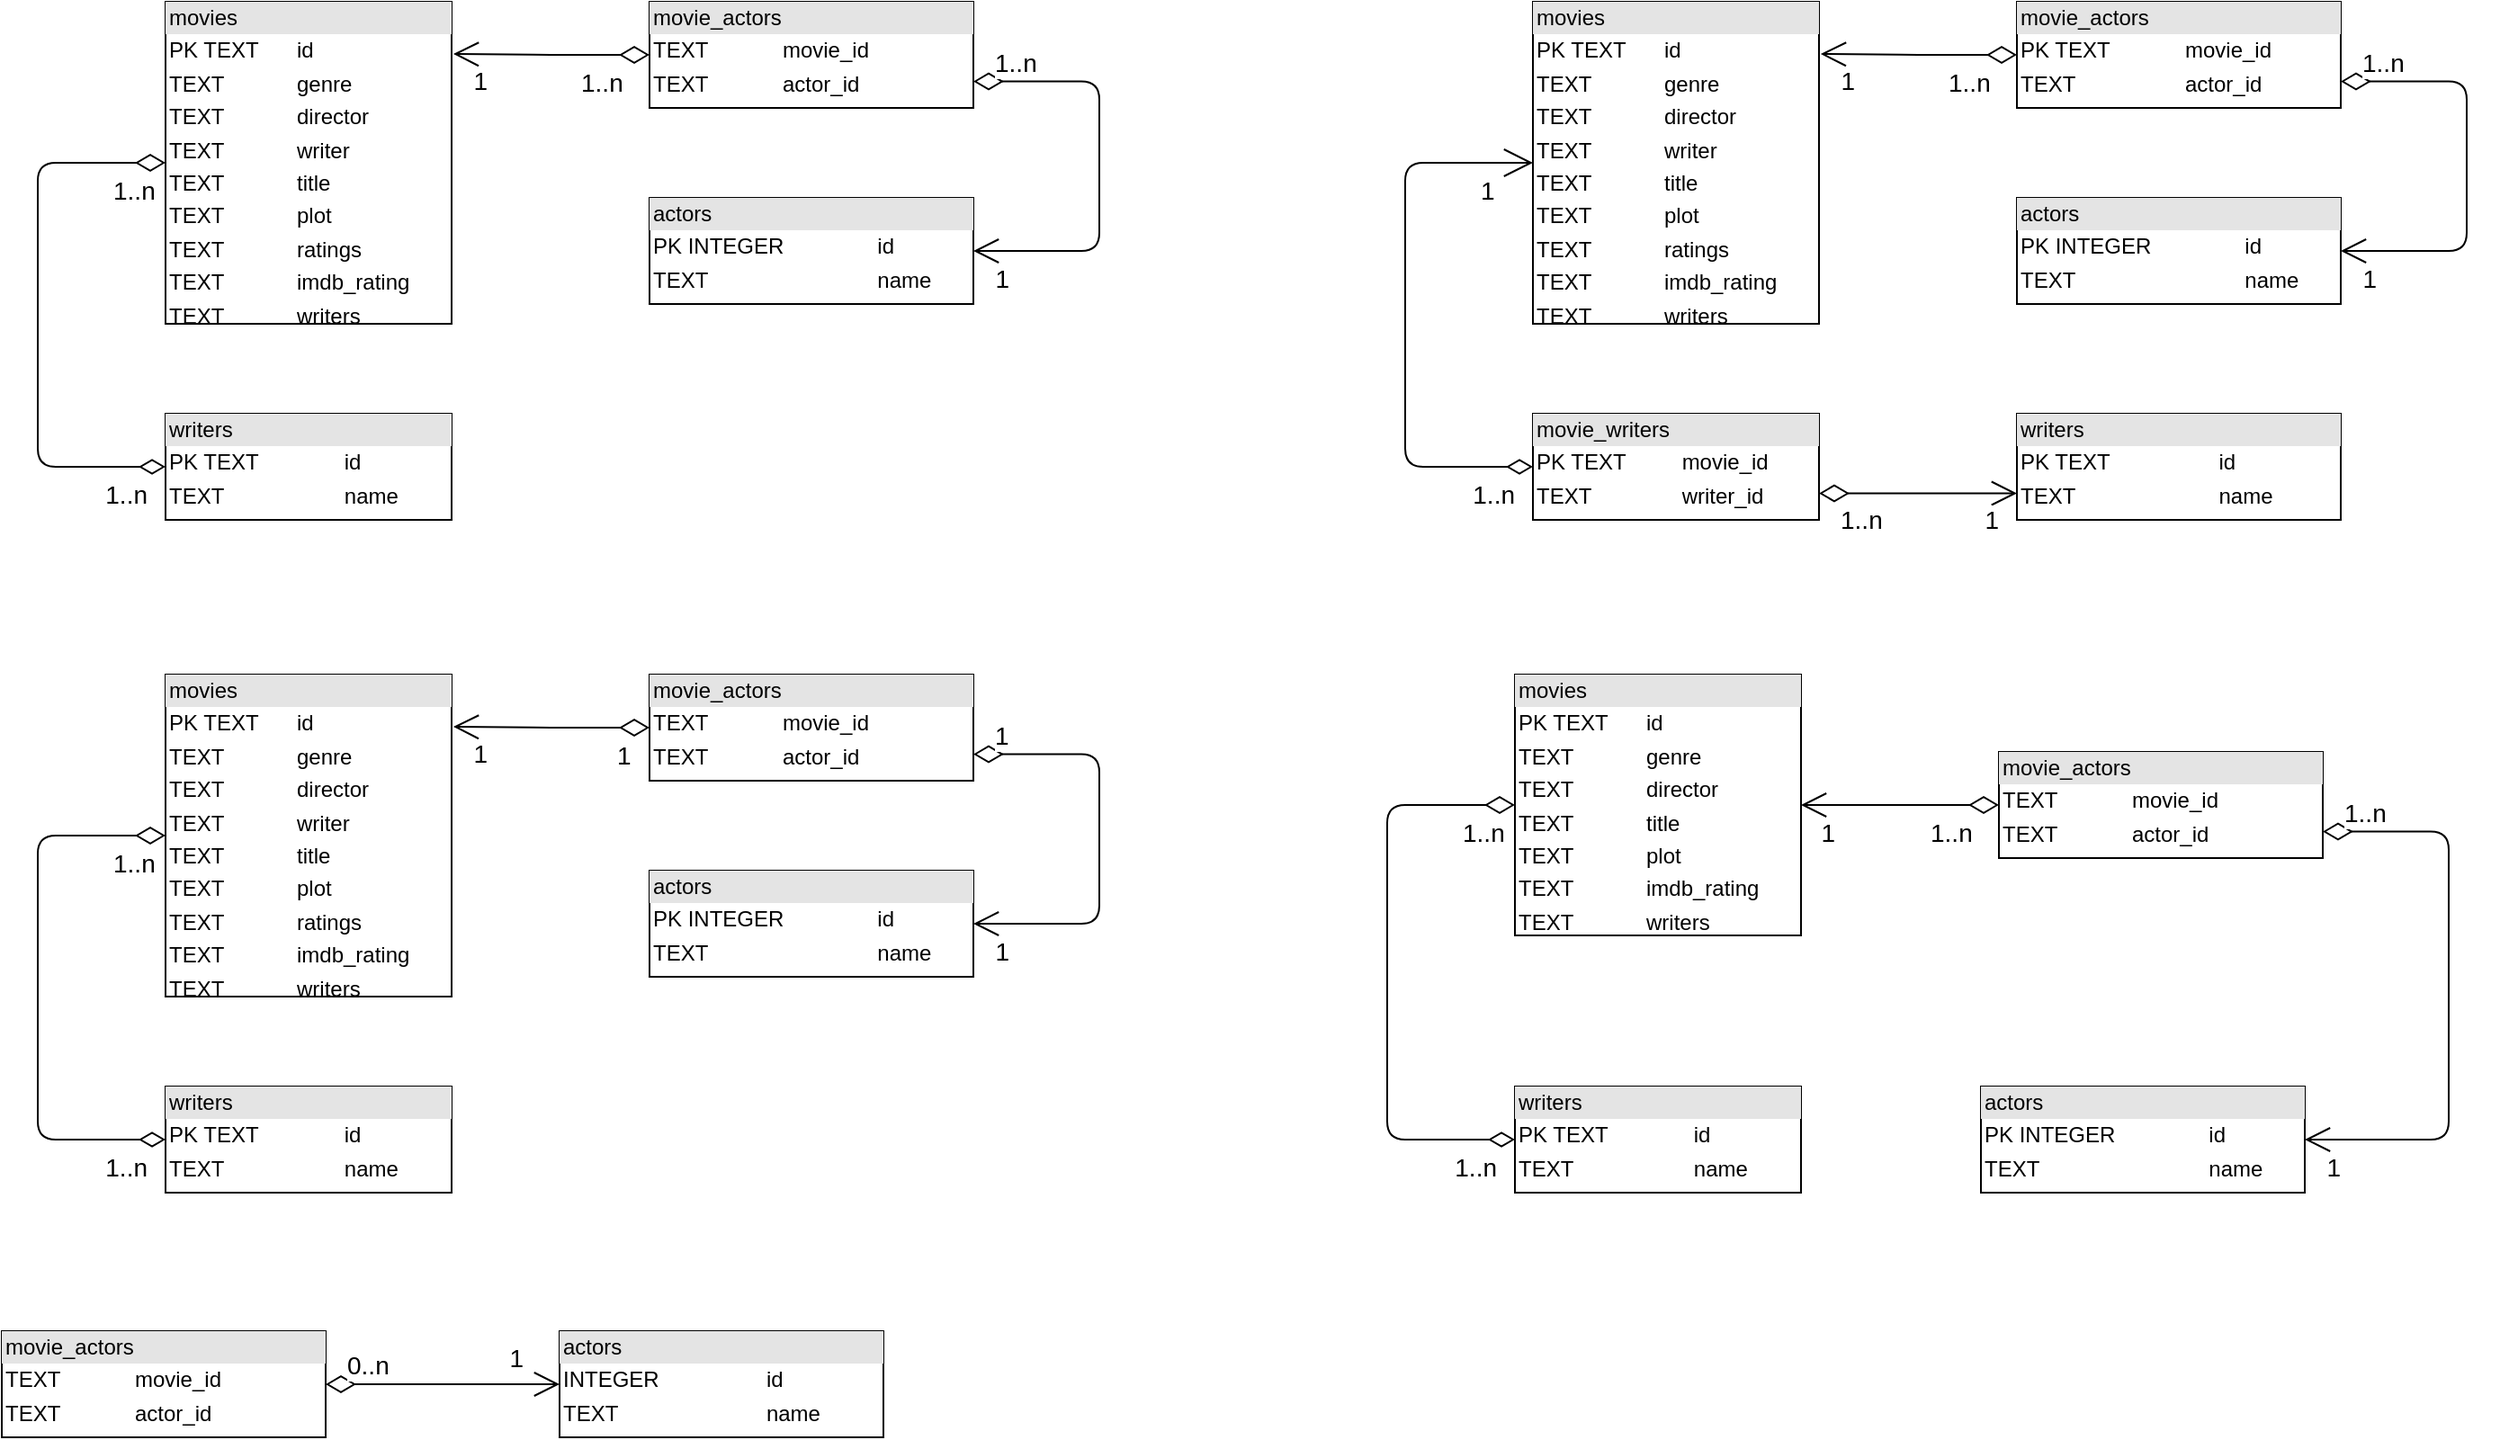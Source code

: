 <mxfile version="13.3.5" type="device"><diagram id="C5RBs43oDa-KdzZeNtuy" name="Page-1"><mxGraphModel dx="1298" dy="785" grid="1" gridSize="10" guides="1" tooltips="1" connect="1" arrows="1" fold="1" page="1" pageScale="1" pageWidth="827" pageHeight="1169" math="0" shadow="0"><root><mxCell id="WIyWlLk6GJQsqaUBKTNV-0"/><mxCell id="WIyWlLk6GJQsqaUBKTNV-1" parent="WIyWlLk6GJQsqaUBKTNV-0"/><mxCell id="XF8zZ7ev7-6yca0kaumY-0" value="&lt;div style=&quot;box-sizing: border-box ; width: 100% ; background: #e4e4e4 ; padding: 2px&quot;&gt;movies&lt;/div&gt;&lt;table style=&quot;width: 100% ; font-size: 1em&quot; cellpadding=&quot;2&quot; cellspacing=&quot;0&quot;&gt;&lt;tbody&gt;&lt;tr&gt;&lt;td&gt;PK TEXT&lt;/td&gt;&lt;td&gt;id&lt;/td&gt;&lt;/tr&gt;&lt;tr&gt;&lt;td&gt;TEXT&lt;/td&gt;&lt;td&gt;genre&lt;/td&gt;&lt;/tr&gt;&lt;tr&gt;&lt;td&gt;TEXT&lt;/td&gt;&lt;td&gt;director&lt;br&gt;&lt;/td&gt;&lt;/tr&gt;&lt;tr&gt;&lt;td&gt;TEXT&lt;/td&gt;&lt;td&gt;writer&lt;/td&gt;&lt;/tr&gt;&lt;tr&gt;&lt;td&gt;TEXT&lt;/td&gt;&lt;td&gt;title&lt;/td&gt;&lt;/tr&gt;&lt;tr&gt;&lt;td&gt;TEXT&lt;/td&gt;&lt;td&gt;plot&lt;/td&gt;&lt;/tr&gt;&lt;tr&gt;&lt;td&gt;TEXT&lt;/td&gt;&lt;td&gt;ratings&lt;/td&gt;&lt;/tr&gt;&lt;tr&gt;&lt;td&gt;TEXT&lt;/td&gt;&lt;td&gt;imdb_rating&lt;/td&gt;&lt;/tr&gt;&lt;tr&gt;&lt;td&gt;TEXT&lt;/td&gt;&lt;td&gt;writers&lt;/td&gt;&lt;/tr&gt;&lt;/tbody&gt;&lt;/table&gt;" style="verticalAlign=top;align=left;overflow=fill;html=1;" vertex="1" parent="WIyWlLk6GJQsqaUBKTNV-1"><mxGeometry x="181" y="211" width="159" height="179" as="geometry"/></mxCell><mxCell id="XF8zZ7ev7-6yca0kaumY-1" value="&lt;div style=&quot;box-sizing: border-box ; width: 100% ; background: #e4e4e4 ; padding: 2px&quot;&gt;movie_actors&lt;/div&gt;&lt;table style=&quot;width: 100% ; font-size: 1em&quot; cellpadding=&quot;2&quot; cellspacing=&quot;0&quot;&gt;&lt;tbody&gt;&lt;tr&gt;&lt;td&gt;TEXT&lt;/td&gt;&lt;td&gt;movie_id&lt;/td&gt;&lt;/tr&gt;&lt;tr&gt;&lt;td&gt;TEXT&lt;/td&gt;&lt;td&gt;actor_id&lt;/td&gt;&lt;/tr&gt;&lt;/tbody&gt;&lt;/table&gt;" style="verticalAlign=top;align=left;overflow=fill;html=1;" vertex="1" parent="WIyWlLk6GJQsqaUBKTNV-1"><mxGeometry x="450" y="211" width="180" height="59" as="geometry"/></mxCell><mxCell id="XF8zZ7ev7-6yca0kaumY-2" value="&lt;div style=&quot;box-sizing: border-box ; width: 100% ; background: #e4e4e4 ; padding: 2px&quot;&gt;actors&lt;/div&gt;&lt;table style=&quot;width: 100% ; font-size: 1em&quot; cellpadding=&quot;2&quot; cellspacing=&quot;0&quot;&gt;&lt;tbody&gt;&lt;tr&gt;&lt;td&gt;PK INTEGER&lt;/td&gt;&lt;td&gt;id&lt;/td&gt;&lt;/tr&gt;&lt;tr&gt;&lt;td&gt;TEXT&lt;/td&gt;&lt;td&gt;name&lt;/td&gt;&lt;/tr&gt;&lt;/tbody&gt;&lt;/table&gt;" style="verticalAlign=top;align=left;overflow=fill;html=1;" vertex="1" parent="WIyWlLk6GJQsqaUBKTNV-1"><mxGeometry x="450" y="320" width="180" height="59" as="geometry"/></mxCell><mxCell id="XF8zZ7ev7-6yca0kaumY-3" value="" style="endArrow=open;html=1;endSize=12;startArrow=diamondThin;startSize=14;startFill=0;edgeStyle=orthogonalEdgeStyle;exitX=0;exitY=0.5;exitDx=0;exitDy=0;entryX=1.006;entryY=0.162;entryDx=0;entryDy=0;entryPerimeter=0;" edge="1" parent="WIyWlLk6GJQsqaUBKTNV-1" source="XF8zZ7ev7-6yca0kaumY-1" target="XF8zZ7ev7-6yca0kaumY-0"><mxGeometry relative="1" as="geometry"><mxPoint x="300" y="440" as="sourcePoint"/><mxPoint x="460" y="440" as="targetPoint"/></mxGeometry></mxCell><mxCell id="XF8zZ7ev7-6yca0kaumY-4" value="1..n" style="resizable=0;html=1;align=left;verticalAlign=top;labelBackgroundColor=#ffffff;fontSize=14;" connectable="0" vertex="1" parent="XF8zZ7ev7-6yca0kaumY-3"><mxGeometry x="-1" relative="1" as="geometry"><mxPoint x="-40" as="offset"/></mxGeometry></mxCell><mxCell id="XF8zZ7ev7-6yca0kaumY-5" value="1" style="resizable=0;html=1;align=right;verticalAlign=top;labelBackgroundColor=#ffffff;fontSize=14;" connectable="0" vertex="1" parent="XF8zZ7ev7-6yca0kaumY-3"><mxGeometry x="1" relative="1" as="geometry"><mxPoint x="19.5" as="offset"/></mxGeometry></mxCell><mxCell id="XF8zZ7ev7-6yca0kaumY-6" value="" style="endArrow=open;html=1;endSize=12;startArrow=diamondThin;startSize=14;startFill=0;edgeStyle=orthogonalEdgeStyle;exitX=1;exitY=0.75;exitDx=0;exitDy=0;entryX=1;entryY=0.5;entryDx=0;entryDy=0;" edge="1" parent="WIyWlLk6GJQsqaUBKTNV-1" source="XF8zZ7ev7-6yca0kaumY-1" target="XF8zZ7ev7-6yca0kaumY-2"><mxGeometry relative="1" as="geometry"><mxPoint x="580" y="380" as="sourcePoint"/><mxPoint x="750" y="480" as="targetPoint"/><Array as="points"><mxPoint x="700" y="255"/><mxPoint x="700" y="350"/></Array></mxGeometry></mxCell><mxCell id="XF8zZ7ev7-6yca0kaumY-7" value="1..n" style="resizable=0;html=1;align=left;verticalAlign=top;labelBackgroundColor=#ffffff;fontSize=14;" connectable="0" vertex="1" parent="XF8zZ7ev7-6yca0kaumY-6"><mxGeometry x="-1" relative="1" as="geometry"><mxPoint x="10" y="-25.25" as="offset"/></mxGeometry></mxCell><mxCell id="XF8zZ7ev7-6yca0kaumY-8" value="1" style="resizable=0;html=1;align=right;verticalAlign=top;labelBackgroundColor=#ffffff;fontSize=14;" connectable="0" vertex="1" parent="XF8zZ7ev7-6yca0kaumY-6"><mxGeometry x="1" relative="1" as="geometry"><mxPoint x="19.8" as="offset"/></mxGeometry></mxCell><mxCell id="XF8zZ7ev7-6yca0kaumY-9" value="&lt;div style=&quot;box-sizing: border-box ; width: 100% ; background: #e4e4e4 ; padding: 2px&quot;&gt;writers&lt;/div&gt;&lt;table style=&quot;width: 100% ; font-size: 1em&quot; cellpadding=&quot;2&quot; cellspacing=&quot;0&quot;&gt;&lt;tbody&gt;&lt;tr&gt;&lt;td&gt;PK TEXT&lt;/td&gt;&lt;td&gt;id&lt;/td&gt;&lt;/tr&gt;&lt;tr&gt;&lt;td&gt;TEXT&lt;/td&gt;&lt;td&gt;name&lt;/td&gt;&lt;/tr&gt;&lt;/tbody&gt;&lt;/table&gt;" style="verticalAlign=top;align=left;overflow=fill;html=1;" vertex="1" parent="WIyWlLk6GJQsqaUBKTNV-1"><mxGeometry x="181" y="440" width="159" height="59" as="geometry"/></mxCell><mxCell id="XF8zZ7ev7-6yca0kaumY-10" value="" style="endArrow=diamondThin;html=1;endSize=12;startArrow=diamondThin;startSize=14;startFill=0;edgeStyle=orthogonalEdgeStyle;exitX=0;exitY=0.5;exitDx=0;exitDy=0;entryX=0;entryY=0.5;entryDx=0;entryDy=0;endFill=0;" edge="1" parent="WIyWlLk6GJQsqaUBKTNV-1" source="XF8zZ7ev7-6yca0kaumY-0" target="XF8zZ7ev7-6yca0kaumY-9"><mxGeometry relative="1" as="geometry"><mxPoint x="60" y="440" as="sourcePoint"/><mxPoint x="220" y="440" as="targetPoint"/><Array as="points"><mxPoint x="110" y="301"/><mxPoint x="110" y="470"/></Array></mxGeometry></mxCell><mxCell id="XF8zZ7ev7-6yca0kaumY-11" value="1..n" style="resizable=0;html=1;align=left;verticalAlign=top;labelBackgroundColor=#ffffff;fontSize=14;" connectable="0" vertex="1" parent="XF8zZ7ev7-6yca0kaumY-10"><mxGeometry x="-1" relative="1" as="geometry"><mxPoint x="-31" as="offset"/></mxGeometry></mxCell><mxCell id="XF8zZ7ev7-6yca0kaumY-12" value="1..n" style="resizable=0;html=1;align=right;verticalAlign=top;labelBackgroundColor=#ffffff;fontSize=14;" connectable="0" vertex="1" parent="XF8zZ7ev7-6yca0kaumY-10"><mxGeometry x="1" relative="1" as="geometry"><mxPoint x="-10" as="offset"/></mxGeometry></mxCell><mxCell id="XF8zZ7ev7-6yca0kaumY-13" value="&lt;div style=&quot;box-sizing: border-box ; width: 100% ; background: #e4e4e4 ; padding: 2px&quot;&gt;movies&lt;/div&gt;&lt;table style=&quot;width: 100% ; font-size: 1em&quot; cellpadding=&quot;2&quot; cellspacing=&quot;0&quot;&gt;&lt;tbody&gt;&lt;tr&gt;&lt;td&gt;PK TEXT&lt;br&gt;&lt;/td&gt;&lt;td&gt;id&lt;/td&gt;&lt;/tr&gt;&lt;tr&gt;&lt;td&gt;TEXT&lt;br&gt;&lt;/td&gt;&lt;td&gt;genre&lt;/td&gt;&lt;/tr&gt;&lt;tr&gt;&lt;td&gt;TEXT&lt;/td&gt;&lt;td&gt;director&lt;br&gt;&lt;/td&gt;&lt;/tr&gt;&lt;tr&gt;&lt;td&gt;TEXT&lt;br&gt;&lt;/td&gt;&lt;td&gt;writer&lt;/td&gt;&lt;/tr&gt;&lt;tr&gt;&lt;td&gt;TEXT&lt;br&gt;&lt;/td&gt;&lt;td&gt;title&lt;/td&gt;&lt;/tr&gt;&lt;tr&gt;&lt;td&gt;TEXT&lt;br&gt;&lt;/td&gt;&lt;td&gt;plot&lt;/td&gt;&lt;/tr&gt;&lt;tr&gt;&lt;td&gt;TEXT&lt;br&gt;&lt;/td&gt;&lt;td&gt;ratings&lt;/td&gt;&lt;/tr&gt;&lt;tr&gt;&lt;td&gt;TEXT&lt;br&gt;&lt;/td&gt;&lt;td&gt;imdb_rating&lt;/td&gt;&lt;/tr&gt;&lt;tr&gt;&lt;td&gt;TEXT&lt;br&gt;&lt;/td&gt;&lt;td&gt;writers&lt;/td&gt;&lt;/tr&gt;&lt;/tbody&gt;&lt;/table&gt;" style="verticalAlign=top;align=left;overflow=fill;html=1;" vertex="1" parent="WIyWlLk6GJQsqaUBKTNV-1"><mxGeometry x="181" y="585" width="159" height="179" as="geometry"/></mxCell><mxCell id="XF8zZ7ev7-6yca0kaumY-14" value="&lt;div style=&quot;box-sizing: border-box ; width: 100% ; background: #e4e4e4 ; padding: 2px&quot;&gt;movie_actors&lt;/div&gt;&lt;table style=&quot;width: 100% ; font-size: 1em&quot; cellpadding=&quot;2&quot; cellspacing=&quot;0&quot;&gt;&lt;tbody&gt;&lt;tr&gt;&lt;td&gt;TEXT&lt;br&gt;&lt;/td&gt;&lt;td&gt;movie_id&lt;/td&gt;&lt;/tr&gt;&lt;tr&gt;&lt;td&gt;TEXT&lt;br&gt;&lt;/td&gt;&lt;td&gt;actor_id&lt;/td&gt;&lt;/tr&gt;&lt;/tbody&gt;&lt;/table&gt;" style="verticalAlign=top;align=left;overflow=fill;html=1;" vertex="1" parent="WIyWlLk6GJQsqaUBKTNV-1"><mxGeometry x="450" y="585" width="180" height="59" as="geometry"/></mxCell><mxCell id="XF8zZ7ev7-6yca0kaumY-15" value="&lt;div style=&quot;box-sizing: border-box ; width: 100% ; background: #e4e4e4 ; padding: 2px&quot;&gt;actors&lt;/div&gt;&lt;table style=&quot;width: 100% ; font-size: 1em&quot; cellpadding=&quot;2&quot; cellspacing=&quot;0&quot;&gt;&lt;tbody&gt;&lt;tr&gt;&lt;td&gt;PK INTEGER&lt;/td&gt;&lt;td&gt;id&lt;/td&gt;&lt;/tr&gt;&lt;tr&gt;&lt;td&gt;TEXT&lt;br&gt;&lt;/td&gt;&lt;td&gt;name&lt;/td&gt;&lt;/tr&gt;&lt;/tbody&gt;&lt;/table&gt;" style="verticalAlign=top;align=left;overflow=fill;html=1;" vertex="1" parent="WIyWlLk6GJQsqaUBKTNV-1"><mxGeometry x="450" y="694" width="180" height="59" as="geometry"/></mxCell><mxCell id="XF8zZ7ev7-6yca0kaumY-16" value="" style="endArrow=open;html=1;endSize=12;startArrow=diamondThin;startSize=14;startFill=0;edgeStyle=orthogonalEdgeStyle;exitX=0;exitY=0.5;exitDx=0;exitDy=0;entryX=1.006;entryY=0.162;entryDx=0;entryDy=0;entryPerimeter=0;" edge="1" parent="WIyWlLk6GJQsqaUBKTNV-1" source="XF8zZ7ev7-6yca0kaumY-14" target="XF8zZ7ev7-6yca0kaumY-13"><mxGeometry relative="1" as="geometry"><mxPoint x="300" y="814" as="sourcePoint"/><mxPoint x="460" y="814" as="targetPoint"/></mxGeometry></mxCell><mxCell id="XF8zZ7ev7-6yca0kaumY-17" value="1" style="resizable=0;html=1;align=left;verticalAlign=top;labelBackgroundColor=#ffffff;fontSize=14;" connectable="0" vertex="1" parent="XF8zZ7ev7-6yca0kaumY-16"><mxGeometry x="-1" relative="1" as="geometry"><mxPoint x="-20" as="offset"/></mxGeometry></mxCell><mxCell id="XF8zZ7ev7-6yca0kaumY-18" value="1" style="resizable=0;html=1;align=right;verticalAlign=top;labelBackgroundColor=#ffffff;fontSize=14;" connectable="0" vertex="1" parent="XF8zZ7ev7-6yca0kaumY-16"><mxGeometry x="1" relative="1" as="geometry"><mxPoint x="19.5" as="offset"/></mxGeometry></mxCell><mxCell id="XF8zZ7ev7-6yca0kaumY-19" value="" style="endArrow=open;html=1;endSize=12;startArrow=diamondThin;startSize=14;startFill=0;edgeStyle=orthogonalEdgeStyle;exitX=1;exitY=0.75;exitDx=0;exitDy=0;entryX=1;entryY=0.5;entryDx=0;entryDy=0;" edge="1" parent="WIyWlLk6GJQsqaUBKTNV-1" source="XF8zZ7ev7-6yca0kaumY-14" target="XF8zZ7ev7-6yca0kaumY-15"><mxGeometry relative="1" as="geometry"><mxPoint x="580" y="754" as="sourcePoint"/><mxPoint x="750" y="854" as="targetPoint"/><Array as="points"><mxPoint x="700" y="629"/><mxPoint x="700" y="724"/></Array></mxGeometry></mxCell><mxCell id="XF8zZ7ev7-6yca0kaumY-20" value="1" style="resizable=0;html=1;align=left;verticalAlign=top;labelBackgroundColor=#ffffff;fontSize=14;" connectable="0" vertex="1" parent="XF8zZ7ev7-6yca0kaumY-19"><mxGeometry x="-1" relative="1" as="geometry"><mxPoint x="10" y="-25.25" as="offset"/></mxGeometry></mxCell><mxCell id="XF8zZ7ev7-6yca0kaumY-21" value="1" style="resizable=0;html=1;align=right;verticalAlign=top;labelBackgroundColor=#ffffff;fontSize=14;" connectable="0" vertex="1" parent="XF8zZ7ev7-6yca0kaumY-19"><mxGeometry x="1" relative="1" as="geometry"><mxPoint x="19.8" as="offset"/></mxGeometry></mxCell><mxCell id="XF8zZ7ev7-6yca0kaumY-22" value="&lt;div style=&quot;box-sizing: border-box ; width: 100% ; background: #e4e4e4 ; padding: 2px&quot;&gt;writers&lt;/div&gt;&lt;table style=&quot;width: 100% ; font-size: 1em&quot; cellpadding=&quot;2&quot; cellspacing=&quot;0&quot;&gt;&lt;tbody&gt;&lt;tr&gt;&lt;td&gt;PK TEXT&lt;br&gt;&lt;/td&gt;&lt;td&gt;id&lt;/td&gt;&lt;/tr&gt;&lt;tr&gt;&lt;td&gt;TEXT&lt;br&gt;&lt;/td&gt;&lt;td&gt;name&lt;/td&gt;&lt;/tr&gt;&lt;/tbody&gt;&lt;/table&gt;" style="verticalAlign=top;align=left;overflow=fill;html=1;" vertex="1" parent="WIyWlLk6GJQsqaUBKTNV-1"><mxGeometry x="181" y="814" width="159" height="59" as="geometry"/></mxCell><mxCell id="XF8zZ7ev7-6yca0kaumY-23" value="" style="endArrow=diamondThin;html=1;endSize=12;startArrow=diamondThin;startSize=14;startFill=0;edgeStyle=orthogonalEdgeStyle;exitX=0;exitY=0.5;exitDx=0;exitDy=0;entryX=0;entryY=0.5;entryDx=0;entryDy=0;endFill=0;" edge="1" parent="WIyWlLk6GJQsqaUBKTNV-1" source="XF8zZ7ev7-6yca0kaumY-13" target="XF8zZ7ev7-6yca0kaumY-22"><mxGeometry relative="1" as="geometry"><mxPoint x="60" y="814" as="sourcePoint"/><mxPoint x="220" y="814" as="targetPoint"/><Array as="points"><mxPoint x="110" y="675"/><mxPoint x="110" y="844"/></Array></mxGeometry></mxCell><mxCell id="XF8zZ7ev7-6yca0kaumY-24" value="1..n" style="resizable=0;html=1;align=left;verticalAlign=top;labelBackgroundColor=#ffffff;fontSize=14;" connectable="0" vertex="1" parent="XF8zZ7ev7-6yca0kaumY-23"><mxGeometry x="-1" relative="1" as="geometry"><mxPoint x="-31" as="offset"/></mxGeometry></mxCell><mxCell id="XF8zZ7ev7-6yca0kaumY-25" value="1..n" style="resizable=0;html=1;align=right;verticalAlign=top;labelBackgroundColor=#ffffff;fontSize=14;" connectable="0" vertex="1" parent="XF8zZ7ev7-6yca0kaumY-23"><mxGeometry x="1" relative="1" as="geometry"><mxPoint x="-10" as="offset"/></mxGeometry></mxCell><mxCell id="XF8zZ7ev7-6yca0kaumY-26" value="&lt;div style=&quot;box-sizing: border-box ; width: 100% ; background: #e4e4e4 ; padding: 2px&quot;&gt;movies&lt;/div&gt;&lt;table style=&quot;width: 100% ; font-size: 1em&quot; cellpadding=&quot;2&quot; cellspacing=&quot;0&quot;&gt;&lt;tbody&gt;&lt;tr&gt;&lt;td&gt;PK TEXT&lt;/td&gt;&lt;td&gt;id&lt;/td&gt;&lt;/tr&gt;&lt;tr&gt;&lt;td&gt;TEXT&lt;br&gt;&lt;/td&gt;&lt;td&gt;genre&lt;/td&gt;&lt;/tr&gt;&lt;tr&gt;&lt;td&gt;TEXT&lt;/td&gt;&lt;td&gt;director&lt;br&gt;&lt;/td&gt;&lt;/tr&gt;&lt;tr&gt;&lt;td&gt;TEXT&lt;br&gt;&lt;/td&gt;&lt;td&gt;writer&lt;/td&gt;&lt;/tr&gt;&lt;tr&gt;&lt;td&gt;TEXT&lt;br&gt;&lt;/td&gt;&lt;td&gt;title&lt;/td&gt;&lt;/tr&gt;&lt;tr&gt;&lt;td&gt;TEXT&lt;br&gt;&lt;/td&gt;&lt;td&gt;plot&lt;/td&gt;&lt;/tr&gt;&lt;tr&gt;&lt;td&gt;TEXT&lt;br&gt;&lt;/td&gt;&lt;td&gt;ratings&lt;/td&gt;&lt;/tr&gt;&lt;tr&gt;&lt;td&gt;TEXT&lt;br&gt;&lt;/td&gt;&lt;td&gt;imdb_rating&lt;/td&gt;&lt;/tr&gt;&lt;tr&gt;&lt;td&gt;TEXT&lt;br&gt;&lt;/td&gt;&lt;td&gt;writers&lt;/td&gt;&lt;/tr&gt;&lt;/tbody&gt;&lt;/table&gt;" style="verticalAlign=top;align=left;overflow=fill;html=1;" vertex="1" parent="WIyWlLk6GJQsqaUBKTNV-1"><mxGeometry x="941" y="211" width="159" height="179" as="geometry"/></mxCell><mxCell id="XF8zZ7ev7-6yca0kaumY-27" value="&lt;div style=&quot;box-sizing: border-box ; width: 100% ; background: #e4e4e4 ; padding: 2px&quot;&gt;movie_actors&lt;/div&gt;&lt;table style=&quot;width: 100% ; font-size: 1em&quot; cellpadding=&quot;2&quot; cellspacing=&quot;0&quot;&gt;&lt;tbody&gt;&lt;tr&gt;&lt;td&gt;PK TEXT&lt;br&gt;&lt;/td&gt;&lt;td&gt;movie_id&lt;/td&gt;&lt;/tr&gt;&lt;tr&gt;&lt;td&gt;TEXT&lt;br&gt;&lt;/td&gt;&lt;td&gt;actor_id&lt;/td&gt;&lt;/tr&gt;&lt;/tbody&gt;&lt;/table&gt;" style="verticalAlign=top;align=left;overflow=fill;html=1;" vertex="1" parent="WIyWlLk6GJQsqaUBKTNV-1"><mxGeometry x="1210" y="211" width="180" height="59" as="geometry"/></mxCell><mxCell id="XF8zZ7ev7-6yca0kaumY-28" value="&lt;div style=&quot;box-sizing: border-box ; width: 100% ; background: #e4e4e4 ; padding: 2px&quot;&gt;actors&lt;/div&gt;&lt;table style=&quot;width: 100% ; font-size: 1em&quot; cellpadding=&quot;2&quot; cellspacing=&quot;0&quot;&gt;&lt;tbody&gt;&lt;tr&gt;&lt;td&gt;PK INTEGER&lt;/td&gt;&lt;td&gt;id&lt;/td&gt;&lt;/tr&gt;&lt;tr&gt;&lt;td&gt;TEXT&lt;br&gt;&lt;/td&gt;&lt;td&gt;name&lt;/td&gt;&lt;/tr&gt;&lt;/tbody&gt;&lt;/table&gt;" style="verticalAlign=top;align=left;overflow=fill;html=1;" vertex="1" parent="WIyWlLk6GJQsqaUBKTNV-1"><mxGeometry x="1210" y="320" width="180" height="59" as="geometry"/></mxCell><mxCell id="XF8zZ7ev7-6yca0kaumY-29" value="" style="endArrow=open;html=1;endSize=12;startArrow=diamondThin;startSize=14;startFill=0;edgeStyle=orthogonalEdgeStyle;exitX=0;exitY=0.5;exitDx=0;exitDy=0;entryX=1.006;entryY=0.162;entryDx=0;entryDy=0;entryPerimeter=0;" edge="1" parent="WIyWlLk6GJQsqaUBKTNV-1" source="XF8zZ7ev7-6yca0kaumY-27" target="XF8zZ7ev7-6yca0kaumY-26"><mxGeometry relative="1" as="geometry"><mxPoint x="1060" y="440" as="sourcePoint"/><mxPoint x="1220" y="440" as="targetPoint"/></mxGeometry></mxCell><mxCell id="XF8zZ7ev7-6yca0kaumY-30" value="1..n" style="resizable=0;html=1;align=left;verticalAlign=top;labelBackgroundColor=#ffffff;fontSize=14;" connectable="0" vertex="1" parent="XF8zZ7ev7-6yca0kaumY-29"><mxGeometry x="-1" relative="1" as="geometry"><mxPoint x="-40" as="offset"/></mxGeometry></mxCell><mxCell id="XF8zZ7ev7-6yca0kaumY-31" value="1" style="resizable=0;html=1;align=right;verticalAlign=top;labelBackgroundColor=#ffffff;fontSize=14;" connectable="0" vertex="1" parent="XF8zZ7ev7-6yca0kaumY-29"><mxGeometry x="1" relative="1" as="geometry"><mxPoint x="19.5" as="offset"/></mxGeometry></mxCell><mxCell id="XF8zZ7ev7-6yca0kaumY-32" value="" style="endArrow=open;html=1;endSize=12;startArrow=diamondThin;startSize=14;startFill=0;edgeStyle=orthogonalEdgeStyle;exitX=1;exitY=0.75;exitDx=0;exitDy=0;entryX=1;entryY=0.5;entryDx=0;entryDy=0;" edge="1" parent="WIyWlLk6GJQsqaUBKTNV-1" source="XF8zZ7ev7-6yca0kaumY-27" target="XF8zZ7ev7-6yca0kaumY-28"><mxGeometry relative="1" as="geometry"><mxPoint x="1340" y="380" as="sourcePoint"/><mxPoint x="1510" y="480" as="targetPoint"/><Array as="points"><mxPoint x="1460" y="255"/><mxPoint x="1460" y="350"/></Array></mxGeometry></mxCell><mxCell id="XF8zZ7ev7-6yca0kaumY-33" value="1..n" style="resizable=0;html=1;align=left;verticalAlign=top;labelBackgroundColor=#ffffff;fontSize=14;" connectable="0" vertex="1" parent="XF8zZ7ev7-6yca0kaumY-32"><mxGeometry x="-1" relative="1" as="geometry"><mxPoint x="10" y="-25.25" as="offset"/></mxGeometry></mxCell><mxCell id="XF8zZ7ev7-6yca0kaumY-34" value="1" style="resizable=0;html=1;align=right;verticalAlign=top;labelBackgroundColor=#ffffff;fontSize=14;" connectable="0" vertex="1" parent="XF8zZ7ev7-6yca0kaumY-32"><mxGeometry x="1" relative="1" as="geometry"><mxPoint x="19.8" as="offset"/></mxGeometry></mxCell><mxCell id="XF8zZ7ev7-6yca0kaumY-35" value="&lt;div style=&quot;box-sizing: border-box ; width: 100% ; background: #e4e4e4 ; padding: 2px&quot;&gt;writers&lt;/div&gt;&lt;table style=&quot;width: 100% ; font-size: 1em&quot; cellpadding=&quot;2&quot; cellspacing=&quot;0&quot;&gt;&lt;tbody&gt;&lt;tr&gt;&lt;td&gt;PK TEXT&lt;br&gt;&lt;/td&gt;&lt;td&gt;id&lt;/td&gt;&lt;/tr&gt;&lt;tr&gt;&lt;td&gt;TEXT&lt;br&gt;&lt;/td&gt;&lt;td&gt;name&lt;/td&gt;&lt;/tr&gt;&lt;/tbody&gt;&lt;/table&gt;" style="verticalAlign=top;align=left;overflow=fill;html=1;" vertex="1" parent="WIyWlLk6GJQsqaUBKTNV-1"><mxGeometry x="1210" y="440" width="180" height="59" as="geometry"/></mxCell><mxCell id="XF8zZ7ev7-6yca0kaumY-36" value="" style="endArrow=diamondThin;html=1;endSize=12;startArrow=open;startSize=14;startFill=0;edgeStyle=orthogonalEdgeStyle;exitX=0;exitY=0.5;exitDx=0;exitDy=0;entryX=0;entryY=0.5;entryDx=0;entryDy=0;endFill=0;" edge="1" parent="WIyWlLk6GJQsqaUBKTNV-1" source="XF8zZ7ev7-6yca0kaumY-26" target="XF8zZ7ev7-6yca0kaumY-40"><mxGeometry relative="1" as="geometry"><mxPoint x="820" y="440" as="sourcePoint"/><mxPoint x="980" y="440" as="targetPoint"/><Array as="points"><mxPoint x="870" y="301"/><mxPoint x="870" y="470"/></Array></mxGeometry></mxCell><mxCell id="XF8zZ7ev7-6yca0kaumY-37" value="1" style="resizable=0;html=1;align=left;verticalAlign=top;labelBackgroundColor=#ffffff;fontSize=14;" connectable="0" vertex="1" parent="XF8zZ7ev7-6yca0kaumY-36"><mxGeometry x="-1" relative="1" as="geometry"><mxPoint x="-31" as="offset"/></mxGeometry></mxCell><mxCell id="XF8zZ7ev7-6yca0kaumY-38" value="1..n" style="resizable=0;html=1;align=right;verticalAlign=top;labelBackgroundColor=#ffffff;fontSize=14;" connectable="0" vertex="1" parent="XF8zZ7ev7-6yca0kaumY-36"><mxGeometry x="1" relative="1" as="geometry"><mxPoint x="-10" as="offset"/></mxGeometry></mxCell><mxCell id="XF8zZ7ev7-6yca0kaumY-40" value="&lt;div style=&quot;box-sizing: border-box ; width: 100% ; background: #e4e4e4 ; padding: 2px&quot;&gt;movie_writers&lt;/div&gt;&lt;table style=&quot;width: 100% ; font-size: 1em&quot; cellpadding=&quot;2&quot; cellspacing=&quot;0&quot;&gt;&lt;tbody&gt;&lt;tr&gt;&lt;td&gt;PK TEXT&lt;br&gt;&lt;/td&gt;&lt;td&gt;movie_id&lt;/td&gt;&lt;/tr&gt;&lt;tr&gt;&lt;td&gt;TEXT&lt;br&gt;&lt;/td&gt;&lt;td&gt;writer_id&lt;/td&gt;&lt;/tr&gt;&lt;/tbody&gt;&lt;/table&gt;" style="verticalAlign=top;align=left;overflow=fill;html=1;" vertex="1" parent="WIyWlLk6GJQsqaUBKTNV-1"><mxGeometry x="941" y="440" width="159" height="59" as="geometry"/></mxCell><mxCell id="XF8zZ7ev7-6yca0kaumY-41" value="" style="endArrow=open;html=1;endSize=12;startArrow=diamondThin;startSize=14;startFill=0;edgeStyle=orthogonalEdgeStyle;exitX=1;exitY=0.75;exitDx=0;exitDy=0;entryX=0;entryY=0.75;entryDx=0;entryDy=0;" edge="1" parent="WIyWlLk6GJQsqaUBKTNV-1" source="XF8zZ7ev7-6yca0kaumY-40" target="XF8zZ7ev7-6yca0kaumY-35"><mxGeometry relative="1" as="geometry"><mxPoint x="1219.05" y="550.5" as="sourcePoint"/><mxPoint x="1110.004" y="549.998" as="targetPoint"/></mxGeometry></mxCell><mxCell id="XF8zZ7ev7-6yca0kaumY-42" value="1..n" style="resizable=0;html=1;align=left;verticalAlign=top;labelBackgroundColor=#ffffff;fontSize=14;" connectable="0" vertex="1" parent="XF8zZ7ev7-6yca0kaumY-41"><mxGeometry x="-1" relative="1" as="geometry"><mxPoint x="10" as="offset"/></mxGeometry></mxCell><mxCell id="XF8zZ7ev7-6yca0kaumY-43" value="1" style="resizable=0;html=1;align=right;verticalAlign=top;labelBackgroundColor=#ffffff;fontSize=14;" connectable="0" vertex="1" parent="XF8zZ7ev7-6yca0kaumY-41"><mxGeometry x="1" relative="1" as="geometry"><mxPoint x="-10" as="offset"/></mxGeometry></mxCell><mxCell id="XF8zZ7ev7-6yca0kaumY-44" value="&lt;div style=&quot;box-sizing: border-box ; width: 100% ; background: #e4e4e4 ; padding: 2px&quot;&gt;movies&lt;/div&gt;&lt;table style=&quot;width: 100% ; font-size: 1em&quot; cellpadding=&quot;2&quot; cellspacing=&quot;0&quot;&gt;&lt;tbody&gt;&lt;tr&gt;&lt;td&gt;PK TEXT&lt;br&gt;&lt;/td&gt;&lt;td&gt;id&lt;/td&gt;&lt;/tr&gt;&lt;tr&gt;&lt;td&gt;TEXT&lt;br&gt;&lt;/td&gt;&lt;td&gt;genre&lt;/td&gt;&lt;/tr&gt;&lt;tr&gt;&lt;td&gt;TEXT&lt;/td&gt;&lt;td&gt;director&lt;br&gt;&lt;/td&gt;&lt;/tr&gt;&lt;tr&gt;&lt;td&gt;TEXT&lt;br&gt;&lt;/td&gt;&lt;td&gt;title&lt;/td&gt;&lt;/tr&gt;&lt;tr&gt;&lt;td&gt;TEXT&lt;br&gt;&lt;/td&gt;&lt;td&gt;plot&lt;/td&gt;&lt;/tr&gt;&lt;tr&gt;&lt;td&gt;TEXT&lt;br&gt;&lt;/td&gt;&lt;td&gt;imdb_rating&lt;/td&gt;&lt;/tr&gt;&lt;tr&gt;&lt;td&gt;TEXT&lt;br&gt;&lt;/td&gt;&lt;td&gt;writers&lt;/td&gt;&lt;/tr&gt;&lt;/tbody&gt;&lt;/table&gt;" style="verticalAlign=top;align=left;overflow=fill;html=1;" vertex="1" parent="WIyWlLk6GJQsqaUBKTNV-1"><mxGeometry x="931" y="585" width="159" height="145" as="geometry"/></mxCell><mxCell id="XF8zZ7ev7-6yca0kaumY-45" value="&lt;div style=&quot;box-sizing: border-box ; width: 100% ; background: #e4e4e4 ; padding: 2px&quot;&gt;movie_actors&lt;/div&gt;&lt;table style=&quot;width: 100% ; font-size: 1em&quot; cellpadding=&quot;2&quot; cellspacing=&quot;0&quot;&gt;&lt;tbody&gt;&lt;tr&gt;&lt;td&gt;TEXT&lt;br&gt;&lt;/td&gt;&lt;td&gt;movie_id&lt;/td&gt;&lt;/tr&gt;&lt;tr&gt;&lt;td&gt;TEXT&lt;br&gt;&lt;/td&gt;&lt;td&gt;actor_id&lt;/td&gt;&lt;/tr&gt;&lt;/tbody&gt;&lt;/table&gt;" style="verticalAlign=top;align=left;overflow=fill;html=1;" vertex="1" parent="WIyWlLk6GJQsqaUBKTNV-1"><mxGeometry x="1200" y="628" width="180" height="59" as="geometry"/></mxCell><mxCell id="XF8zZ7ev7-6yca0kaumY-46" value="&lt;div style=&quot;box-sizing: border-box ; width: 100% ; background: #e4e4e4 ; padding: 2px&quot;&gt;actors&lt;/div&gt;&lt;table style=&quot;width: 100% ; font-size: 1em&quot; cellpadding=&quot;2&quot; cellspacing=&quot;0&quot;&gt;&lt;tbody&gt;&lt;tr&gt;&lt;td&gt;PK INTEGER&lt;/td&gt;&lt;td&gt;id&lt;/td&gt;&lt;/tr&gt;&lt;tr&gt;&lt;td&gt;TEXT&lt;/td&gt;&lt;td&gt;name&lt;/td&gt;&lt;/tr&gt;&lt;/tbody&gt;&lt;/table&gt;" style="verticalAlign=top;align=left;overflow=fill;html=1;" vertex="1" parent="WIyWlLk6GJQsqaUBKTNV-1"><mxGeometry x="1190" y="814" width="180" height="59" as="geometry"/></mxCell><mxCell id="XF8zZ7ev7-6yca0kaumY-47" value="" style="endArrow=open;html=1;endSize=12;startArrow=diamondThin;startSize=14;startFill=0;edgeStyle=orthogonalEdgeStyle;exitX=0;exitY=0.5;exitDx=0;exitDy=0;entryX=1;entryY=0.5;entryDx=0;entryDy=0;" edge="1" parent="WIyWlLk6GJQsqaUBKTNV-1" source="XF8zZ7ev7-6yca0kaumY-45" target="XF8zZ7ev7-6yca0kaumY-44"><mxGeometry relative="1" as="geometry"><mxPoint x="1050" y="814" as="sourcePoint"/><mxPoint x="1210" y="814" as="targetPoint"/></mxGeometry></mxCell><mxCell id="XF8zZ7ev7-6yca0kaumY-48" value="1..n" style="resizable=0;html=1;align=left;verticalAlign=top;labelBackgroundColor=#ffffff;fontSize=14;" connectable="0" vertex="1" parent="XF8zZ7ev7-6yca0kaumY-47"><mxGeometry x="-1" relative="1" as="geometry"><mxPoint x="-40" as="offset"/></mxGeometry></mxCell><mxCell id="XF8zZ7ev7-6yca0kaumY-49" value="1" style="resizable=0;html=1;align=right;verticalAlign=top;labelBackgroundColor=#ffffff;fontSize=14;" connectable="0" vertex="1" parent="XF8zZ7ev7-6yca0kaumY-47"><mxGeometry x="1" relative="1" as="geometry"><mxPoint x="19.5" as="offset"/></mxGeometry></mxCell><mxCell id="XF8zZ7ev7-6yca0kaumY-50" value="" style="endArrow=open;html=1;endSize=12;startArrow=diamondThin;startSize=14;startFill=0;edgeStyle=orthogonalEdgeStyle;exitX=1;exitY=0.75;exitDx=0;exitDy=0;entryX=1;entryY=0.5;entryDx=0;entryDy=0;" edge="1" parent="WIyWlLk6GJQsqaUBKTNV-1" source="XF8zZ7ev7-6yca0kaumY-45" target="XF8zZ7ev7-6yca0kaumY-46"><mxGeometry relative="1" as="geometry"><mxPoint x="1330" y="754" as="sourcePoint"/><mxPoint x="1500" y="854" as="targetPoint"/><Array as="points"><mxPoint x="1450" y="672"/><mxPoint x="1450" y="844"/></Array></mxGeometry></mxCell><mxCell id="XF8zZ7ev7-6yca0kaumY-51" value="1..n" style="resizable=0;html=1;align=left;verticalAlign=top;labelBackgroundColor=#ffffff;fontSize=14;" connectable="0" vertex="1" parent="XF8zZ7ev7-6yca0kaumY-50"><mxGeometry x="-1" relative="1" as="geometry"><mxPoint x="10" y="-25.25" as="offset"/></mxGeometry></mxCell><mxCell id="XF8zZ7ev7-6yca0kaumY-52" value="1" style="resizable=0;html=1;align=right;verticalAlign=top;labelBackgroundColor=#ffffff;fontSize=14;" connectable="0" vertex="1" parent="XF8zZ7ev7-6yca0kaumY-50"><mxGeometry x="1" relative="1" as="geometry"><mxPoint x="19.8" as="offset"/></mxGeometry></mxCell><mxCell id="XF8zZ7ev7-6yca0kaumY-53" value="&lt;div style=&quot;box-sizing: border-box ; width: 100% ; background: #e4e4e4 ; padding: 2px&quot;&gt;writers&lt;/div&gt;&lt;table style=&quot;width: 100% ; font-size: 1em&quot; cellpadding=&quot;2&quot; cellspacing=&quot;0&quot;&gt;&lt;tbody&gt;&lt;tr&gt;&lt;td&gt;PK TEXT&lt;br&gt;&lt;/td&gt;&lt;td&gt;id&lt;/td&gt;&lt;/tr&gt;&lt;tr&gt;&lt;td&gt;TEXT&lt;br&gt;&lt;/td&gt;&lt;td&gt;name&lt;/td&gt;&lt;/tr&gt;&lt;/tbody&gt;&lt;/table&gt;" style="verticalAlign=top;align=left;overflow=fill;html=1;" vertex="1" parent="WIyWlLk6GJQsqaUBKTNV-1"><mxGeometry x="931" y="814" width="159" height="59" as="geometry"/></mxCell><mxCell id="XF8zZ7ev7-6yca0kaumY-54" value="" style="endArrow=diamondThin;html=1;endSize=12;startArrow=diamondThin;startSize=14;startFill=0;edgeStyle=orthogonalEdgeStyle;exitX=0;exitY=0.5;exitDx=0;exitDy=0;entryX=0;entryY=0.5;entryDx=0;entryDy=0;endFill=0;" edge="1" parent="WIyWlLk6GJQsqaUBKTNV-1" source="XF8zZ7ev7-6yca0kaumY-44" target="XF8zZ7ev7-6yca0kaumY-53"><mxGeometry relative="1" as="geometry"><mxPoint x="810" y="814" as="sourcePoint"/><mxPoint x="970" y="814" as="targetPoint"/><Array as="points"><mxPoint x="860" y="658"/><mxPoint x="860" y="844"/></Array></mxGeometry></mxCell><mxCell id="XF8zZ7ev7-6yca0kaumY-55" value="1..n" style="resizable=0;html=1;align=left;verticalAlign=top;labelBackgroundColor=#ffffff;fontSize=14;" connectable="0" vertex="1" parent="XF8zZ7ev7-6yca0kaumY-54"><mxGeometry x="-1" relative="1" as="geometry"><mxPoint x="-31" as="offset"/></mxGeometry></mxCell><mxCell id="XF8zZ7ev7-6yca0kaumY-56" value="1..n" style="resizable=0;html=1;align=right;verticalAlign=top;labelBackgroundColor=#ffffff;fontSize=14;" connectable="0" vertex="1" parent="XF8zZ7ev7-6yca0kaumY-54"><mxGeometry x="1" relative="1" as="geometry"><mxPoint x="-10" as="offset"/></mxGeometry></mxCell><mxCell id="XF8zZ7ev7-6yca0kaumY-57" value="&lt;div style=&quot;box-sizing: border-box ; width: 100% ; background: #e4e4e4 ; padding: 2px&quot;&gt;movie_actors&lt;/div&gt;&lt;table style=&quot;width: 100% ; font-size: 1em&quot; cellpadding=&quot;2&quot; cellspacing=&quot;0&quot;&gt;&lt;tbody&gt;&lt;tr&gt;&lt;td&gt;TEXT&lt;/td&gt;&lt;td&gt;movie_id&lt;/td&gt;&lt;/tr&gt;&lt;tr&gt;&lt;td&gt;TEXT&lt;/td&gt;&lt;td&gt;actor_id&lt;/td&gt;&lt;/tr&gt;&lt;/tbody&gt;&lt;/table&gt;" style="verticalAlign=top;align=left;overflow=fill;html=1;" vertex="1" parent="WIyWlLk6GJQsqaUBKTNV-1"><mxGeometry x="90" y="950" width="180" height="59" as="geometry"/></mxCell><mxCell id="XF8zZ7ev7-6yca0kaumY-58" value="&lt;div style=&quot;box-sizing: border-box ; width: 100% ; background: #e4e4e4 ; padding: 2px&quot;&gt;actors&lt;/div&gt;&lt;table style=&quot;width: 100% ; font-size: 1em&quot; cellpadding=&quot;2&quot; cellspacing=&quot;0&quot;&gt;&lt;tbody&gt;&lt;tr&gt;&lt;td&gt;INTEGER&lt;/td&gt;&lt;td&gt;id&lt;/td&gt;&lt;/tr&gt;&lt;tr&gt;&lt;td&gt;TEXT&lt;/td&gt;&lt;td&gt;name&lt;/td&gt;&lt;/tr&gt;&lt;/tbody&gt;&lt;/table&gt;" style="verticalAlign=top;align=left;overflow=fill;html=1;" vertex="1" parent="WIyWlLk6GJQsqaUBKTNV-1"><mxGeometry x="400" y="950" width="180" height="59" as="geometry"/></mxCell><mxCell id="XF8zZ7ev7-6yca0kaumY-59" value="" style="endArrow=open;html=1;endSize=12;startArrow=diamondThin;startSize=14;startFill=0;edgeStyle=orthogonalEdgeStyle;exitX=1;exitY=0.5;exitDx=0;exitDy=0;entryX=0;entryY=0.5;entryDx=0;entryDy=0;" edge="1" parent="WIyWlLk6GJQsqaUBKTNV-1" source="XF8zZ7ev7-6yca0kaumY-57" target="XF8zZ7ev7-6yca0kaumY-58"><mxGeometry relative="1" as="geometry"><mxPoint x="220" y="1119" as="sourcePoint"/><mxPoint x="390" y="1219" as="targetPoint"/><Array as="points"><mxPoint x="340" y="980"/><mxPoint x="340" y="980"/></Array></mxGeometry></mxCell><mxCell id="XF8zZ7ev7-6yca0kaumY-60" value="0..n" style="resizable=0;html=1;align=left;verticalAlign=top;labelBackgroundColor=#ffffff;fontSize=14;" connectable="0" vertex="1" parent="XF8zZ7ev7-6yca0kaumY-59"><mxGeometry x="-1" relative="1" as="geometry"><mxPoint x="10" y="-25.25" as="offset"/></mxGeometry></mxCell><mxCell id="XF8zZ7ev7-6yca0kaumY-61" value="1" style="resizable=0;html=1;align=right;verticalAlign=top;labelBackgroundColor=#ffffff;fontSize=14;" connectable="0" vertex="1" parent="XF8zZ7ev7-6yca0kaumY-59"><mxGeometry x="1" relative="1" as="geometry"><mxPoint x="-20.0" y="-29.5" as="offset"/></mxGeometry></mxCell></root></mxGraphModel></diagram></mxfile>